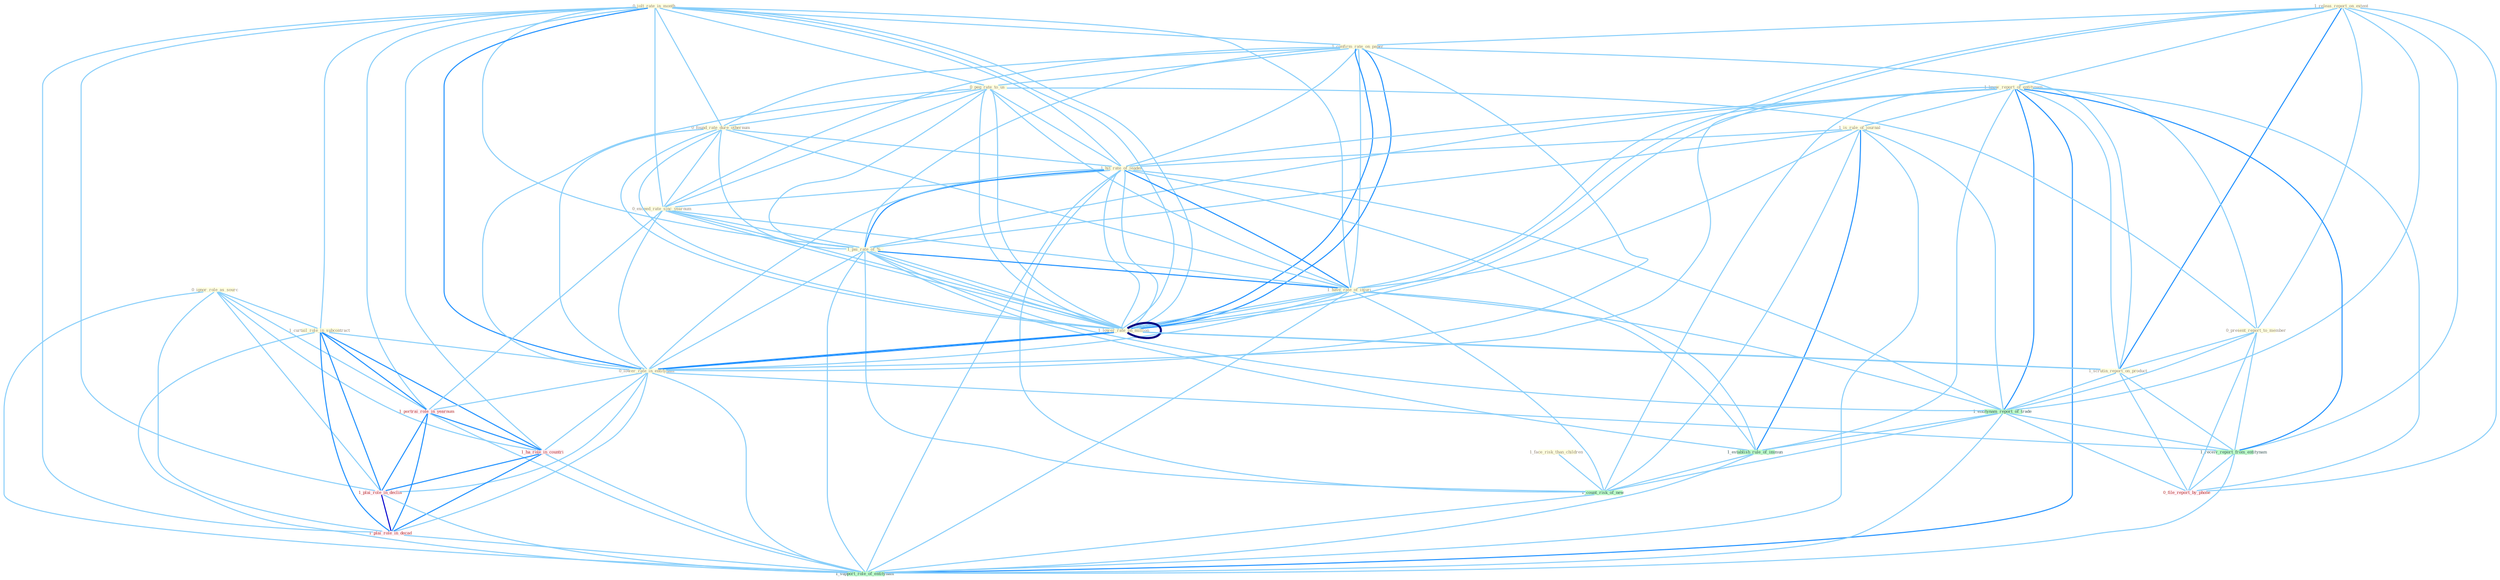 Graph G{ 
    node
    [shape=polygon,style=filled,width=.5,height=.06,color="#BDFCC9",fixedsize=true,fontsize=4,
    fontcolor="#2f4f4f"];
    {node
    [color="#ffffe0", fontcolor="#8b7d6b"] "0_jolt_rate_in_month " "1_releas_report_on_extent " "1_confirm_rate_on_paper " "0_ignor_role_as_sourc " "1_know_report_of_entitynam " "0_peg_rate_to_us " "0_found_rate_dure_othernum " "1_is_rule_of_journal " "0_present_report_to_member " "1_face_risk_than_children " "1_curtail_role_in_subcontract " "1_hit_rate_of_leader " "0_exceed_rate_sinc_yearnum " "1_pai_rate_of_% " "1_have_rate_of_injuri " "1_lower_rate_on_million " "1_scrutin_report_on_product " "0_lower_rate_in_entitynam "}
{node [color="#fff0f5", fontcolor="#b22222"] "1_portrai_role_in_yearnum " "1_ha_role_in_countri " "1_plai_role_in_declin " "1_plai_role_in_decad " "0_file_report_by_phone "}
edge [color="#B0E2FF"];

	"0_jolt_rate_in_month " -- "1_confirm_rate_on_paper " [w="1", color="#87cefa" ];
	"0_jolt_rate_in_month " -- "0_peg_rate_to_us " [w="1", color="#87cefa" ];
	"0_jolt_rate_in_month " -- "0_found_rate_dure_othernum " [w="1", color="#87cefa" ];
	"0_jolt_rate_in_month " -- "1_curtail_role_in_subcontract " [w="1", color="#87cefa" ];
	"0_jolt_rate_in_month " -- "1_hit_rate_of_leader " [w="1", color="#87cefa" ];
	"0_jolt_rate_in_month " -- "0_exceed_rate_sinc_yearnum " [w="1", color="#87cefa" ];
	"0_jolt_rate_in_month " -- "1_pai_rate_of_% " [w="1", color="#87cefa" ];
	"0_jolt_rate_in_month " -- "1_have_rate_of_injuri " [w="1", color="#87cefa" ];
	"0_jolt_rate_in_month " -- "1_lower_rate_on_million " [w="1", color="#87cefa" ];
	"0_jolt_rate_in_month " -- "0_lower_rate_in_entitynam " [w="2", color="#1e90ff" , len=0.8];
	"0_jolt_rate_in_month " -- "1_portrai_role_in_yearnum " [w="1", color="#87cefa" ];
	"0_jolt_rate_in_month " -- "1_ha_role_in_countri " [w="1", color="#87cefa" ];
	"0_jolt_rate_in_month " -- "1_lower_rate_on_million " [w="1", color="#87cefa" ];
	"0_jolt_rate_in_month " -- "1_plai_role_in_declin " [w="1", color="#87cefa" ];
	"0_jolt_rate_in_month " -- "1_plai_role_in_decad " [w="1", color="#87cefa" ];
	"1_releas_report_on_extent " -- "1_confirm_rate_on_paper " [w="1", color="#87cefa" ];
	"1_releas_report_on_extent " -- "1_know_report_of_entitynam " [w="1", color="#87cefa" ];
	"1_releas_report_on_extent " -- "0_present_report_to_member " [w="1", color="#87cefa" ];
	"1_releas_report_on_extent " -- "1_lower_rate_on_million " [w="1", color="#87cefa" ];
	"1_releas_report_on_extent " -- "1_scrutin_report_on_product " [w="2", color="#1e90ff" , len=0.8];
	"1_releas_report_on_extent " -- "1_lower_rate_on_million " [w="1", color="#87cefa" ];
	"1_releas_report_on_extent " -- "1_entitynam_report_of_trade " [w="1", color="#87cefa" ];
	"1_releas_report_on_extent " -- "1_receiv_report_from_entitynam " [w="1", color="#87cefa" ];
	"1_releas_report_on_extent " -- "0_file_report_by_phone " [w="1", color="#87cefa" ];
	"1_confirm_rate_on_paper " -- "0_peg_rate_to_us " [w="1", color="#87cefa" ];
	"1_confirm_rate_on_paper " -- "0_found_rate_dure_othernum " [w="1", color="#87cefa" ];
	"1_confirm_rate_on_paper " -- "1_hit_rate_of_leader " [w="1", color="#87cefa" ];
	"1_confirm_rate_on_paper " -- "0_exceed_rate_sinc_yearnum " [w="1", color="#87cefa" ];
	"1_confirm_rate_on_paper " -- "1_pai_rate_of_% " [w="1", color="#87cefa" ];
	"1_confirm_rate_on_paper " -- "1_have_rate_of_injuri " [w="1", color="#87cefa" ];
	"1_confirm_rate_on_paper " -- "1_lower_rate_on_million " [w="2", color="#1e90ff" , len=0.8];
	"1_confirm_rate_on_paper " -- "1_scrutin_report_on_product " [w="1", color="#87cefa" ];
	"1_confirm_rate_on_paper " -- "0_lower_rate_in_entitynam " [w="1", color="#87cefa" ];
	"1_confirm_rate_on_paper " -- "1_lower_rate_on_million " [w="2", color="#1e90ff" , len=0.8];
	"0_ignor_role_as_sourc " -- "1_curtail_role_in_subcontract " [w="1", color="#87cefa" ];
	"0_ignor_role_as_sourc " -- "1_portrai_role_in_yearnum " [w="1", color="#87cefa" ];
	"0_ignor_role_as_sourc " -- "1_ha_role_in_countri " [w="1", color="#87cefa" ];
	"0_ignor_role_as_sourc " -- "1_plai_role_in_declin " [w="1", color="#87cefa" ];
	"0_ignor_role_as_sourc " -- "1_plai_role_in_decad " [w="1", color="#87cefa" ];
	"0_ignor_role_as_sourc " -- "1_support_role_of_entitynam " [w="1", color="#87cefa" ];
	"1_know_report_of_entitynam " -- "1_is_rule_of_journal " [w="1", color="#87cefa" ];
	"1_know_report_of_entitynam " -- "0_present_report_to_member " [w="1", color="#87cefa" ];
	"1_know_report_of_entitynam " -- "1_hit_rate_of_leader " [w="1", color="#87cefa" ];
	"1_know_report_of_entitynam " -- "1_pai_rate_of_% " [w="1", color="#87cefa" ];
	"1_know_report_of_entitynam " -- "1_have_rate_of_injuri " [w="1", color="#87cefa" ];
	"1_know_report_of_entitynam " -- "1_scrutin_report_on_product " [w="1", color="#87cefa" ];
	"1_know_report_of_entitynam " -- "0_lower_rate_in_entitynam " [w="1", color="#87cefa" ];
	"1_know_report_of_entitynam " -- "1_entitynam_report_of_trade " [w="2", color="#1e90ff" , len=0.8];
	"1_know_report_of_entitynam " -- "1_receiv_report_from_entitynam " [w="2", color="#1e90ff" , len=0.8];
	"1_know_report_of_entitynam " -- "1_establish_rule_of_immun " [w="1", color="#87cefa" ];
	"1_know_report_of_entitynam " -- "1_count_risk_of_new " [w="1", color="#87cefa" ];
	"1_know_report_of_entitynam " -- "0_file_report_by_phone " [w="1", color="#87cefa" ];
	"1_know_report_of_entitynam " -- "1_support_role_of_entitynam " [w="2", color="#1e90ff" , len=0.8];
	"0_peg_rate_to_us " -- "0_found_rate_dure_othernum " [w="1", color="#87cefa" ];
	"0_peg_rate_to_us " -- "0_present_report_to_member " [w="1", color="#87cefa" ];
	"0_peg_rate_to_us " -- "1_hit_rate_of_leader " [w="1", color="#87cefa" ];
	"0_peg_rate_to_us " -- "0_exceed_rate_sinc_yearnum " [w="1", color="#87cefa" ];
	"0_peg_rate_to_us " -- "1_pai_rate_of_% " [w="1", color="#87cefa" ];
	"0_peg_rate_to_us " -- "1_have_rate_of_injuri " [w="1", color="#87cefa" ];
	"0_peg_rate_to_us " -- "1_lower_rate_on_million " [w="1", color="#87cefa" ];
	"0_peg_rate_to_us " -- "0_lower_rate_in_entitynam " [w="1", color="#87cefa" ];
	"0_peg_rate_to_us " -- "1_lower_rate_on_million " [w="1", color="#87cefa" ];
	"0_found_rate_dure_othernum " -- "1_hit_rate_of_leader " [w="1", color="#87cefa" ];
	"0_found_rate_dure_othernum " -- "0_exceed_rate_sinc_yearnum " [w="1", color="#87cefa" ];
	"0_found_rate_dure_othernum " -- "1_pai_rate_of_% " [w="1", color="#87cefa" ];
	"0_found_rate_dure_othernum " -- "1_have_rate_of_injuri " [w="1", color="#87cefa" ];
	"0_found_rate_dure_othernum " -- "1_lower_rate_on_million " [w="1", color="#87cefa" ];
	"0_found_rate_dure_othernum " -- "0_lower_rate_in_entitynam " [w="1", color="#87cefa" ];
	"0_found_rate_dure_othernum " -- "1_lower_rate_on_million " [w="1", color="#87cefa" ];
	"1_is_rule_of_journal " -- "1_hit_rate_of_leader " [w="1", color="#87cefa" ];
	"1_is_rule_of_journal " -- "1_pai_rate_of_% " [w="1", color="#87cefa" ];
	"1_is_rule_of_journal " -- "1_have_rate_of_injuri " [w="1", color="#87cefa" ];
	"1_is_rule_of_journal " -- "1_entitynam_report_of_trade " [w="1", color="#87cefa" ];
	"1_is_rule_of_journal " -- "1_establish_rule_of_immun " [w="2", color="#1e90ff" , len=0.8];
	"1_is_rule_of_journal " -- "1_count_risk_of_new " [w="1", color="#87cefa" ];
	"1_is_rule_of_journal " -- "1_support_role_of_entitynam " [w="1", color="#87cefa" ];
	"0_present_report_to_member " -- "1_scrutin_report_on_product " [w="1", color="#87cefa" ];
	"0_present_report_to_member " -- "1_entitynam_report_of_trade " [w="1", color="#87cefa" ];
	"0_present_report_to_member " -- "1_receiv_report_from_entitynam " [w="1", color="#87cefa" ];
	"0_present_report_to_member " -- "0_file_report_by_phone " [w="1", color="#87cefa" ];
	"1_face_risk_than_children " -- "1_count_risk_of_new " [w="1", color="#87cefa" ];
	"1_curtail_role_in_subcontract " -- "0_lower_rate_in_entitynam " [w="1", color="#87cefa" ];
	"1_curtail_role_in_subcontract " -- "1_portrai_role_in_yearnum " [w="2", color="#1e90ff" , len=0.8];
	"1_curtail_role_in_subcontract " -- "1_ha_role_in_countri " [w="2", color="#1e90ff" , len=0.8];
	"1_curtail_role_in_subcontract " -- "1_plai_role_in_declin " [w="2", color="#1e90ff" , len=0.8];
	"1_curtail_role_in_subcontract " -- "1_plai_role_in_decad " [w="2", color="#1e90ff" , len=0.8];
	"1_curtail_role_in_subcontract " -- "1_support_role_of_entitynam " [w="1", color="#87cefa" ];
	"1_hit_rate_of_leader " -- "0_exceed_rate_sinc_yearnum " [w="1", color="#87cefa" ];
	"1_hit_rate_of_leader " -- "1_pai_rate_of_% " [w="2", color="#1e90ff" , len=0.8];
	"1_hit_rate_of_leader " -- "1_have_rate_of_injuri " [w="2", color="#1e90ff" , len=0.8];
	"1_hit_rate_of_leader " -- "1_lower_rate_on_million " [w="1", color="#87cefa" ];
	"1_hit_rate_of_leader " -- "0_lower_rate_in_entitynam " [w="1", color="#87cefa" ];
	"1_hit_rate_of_leader " -- "1_lower_rate_on_million " [w="1", color="#87cefa" ];
	"1_hit_rate_of_leader " -- "1_entitynam_report_of_trade " [w="1", color="#87cefa" ];
	"1_hit_rate_of_leader " -- "1_establish_rule_of_immun " [w="1", color="#87cefa" ];
	"1_hit_rate_of_leader " -- "1_count_risk_of_new " [w="1", color="#87cefa" ];
	"1_hit_rate_of_leader " -- "1_support_role_of_entitynam " [w="1", color="#87cefa" ];
	"0_exceed_rate_sinc_yearnum " -- "1_pai_rate_of_% " [w="1", color="#87cefa" ];
	"0_exceed_rate_sinc_yearnum " -- "1_have_rate_of_injuri " [w="1", color="#87cefa" ];
	"0_exceed_rate_sinc_yearnum " -- "1_lower_rate_on_million " [w="1", color="#87cefa" ];
	"0_exceed_rate_sinc_yearnum " -- "0_lower_rate_in_entitynam " [w="1", color="#87cefa" ];
	"0_exceed_rate_sinc_yearnum " -- "1_portrai_role_in_yearnum " [w="1", color="#87cefa" ];
	"0_exceed_rate_sinc_yearnum " -- "1_lower_rate_on_million " [w="1", color="#87cefa" ];
	"1_pai_rate_of_% " -- "1_have_rate_of_injuri " [w="2", color="#1e90ff" , len=0.8];
	"1_pai_rate_of_% " -- "1_lower_rate_on_million " [w="1", color="#87cefa" ];
	"1_pai_rate_of_% " -- "0_lower_rate_in_entitynam " [w="1", color="#87cefa" ];
	"1_pai_rate_of_% " -- "1_lower_rate_on_million " [w="1", color="#87cefa" ];
	"1_pai_rate_of_% " -- "1_entitynam_report_of_trade " [w="1", color="#87cefa" ];
	"1_pai_rate_of_% " -- "1_establish_rule_of_immun " [w="1", color="#87cefa" ];
	"1_pai_rate_of_% " -- "1_count_risk_of_new " [w="1", color="#87cefa" ];
	"1_pai_rate_of_% " -- "1_support_role_of_entitynam " [w="1", color="#87cefa" ];
	"1_have_rate_of_injuri " -- "1_lower_rate_on_million " [w="1", color="#87cefa" ];
	"1_have_rate_of_injuri " -- "0_lower_rate_in_entitynam " [w="1", color="#87cefa" ];
	"1_have_rate_of_injuri " -- "1_lower_rate_on_million " [w="1", color="#87cefa" ];
	"1_have_rate_of_injuri " -- "1_entitynam_report_of_trade " [w="1", color="#87cefa" ];
	"1_have_rate_of_injuri " -- "1_establish_rule_of_immun " [w="1", color="#87cefa" ];
	"1_have_rate_of_injuri " -- "1_count_risk_of_new " [w="1", color="#87cefa" ];
	"1_have_rate_of_injuri " -- "1_support_role_of_entitynam " [w="1", color="#87cefa" ];
	"1_lower_rate_on_million " -- "1_scrutin_report_on_product " [w="1", color="#87cefa" ];
	"1_lower_rate_on_million " -- "0_lower_rate_in_entitynam " [w="2", color="#1e90ff" , len=0.8];
	"1_lower_rate_on_million " -- "1_lower_rate_on_million " [w="4", style=bold, color="#000080", len=0.4];
	"1_scrutin_report_on_product " -- "1_lower_rate_on_million " [w="1", color="#87cefa" ];
	"1_scrutin_report_on_product " -- "1_entitynam_report_of_trade " [w="1", color="#87cefa" ];
	"1_scrutin_report_on_product " -- "1_receiv_report_from_entitynam " [w="1", color="#87cefa" ];
	"1_scrutin_report_on_product " -- "0_file_report_by_phone " [w="1", color="#87cefa" ];
	"0_lower_rate_in_entitynam " -- "1_portrai_role_in_yearnum " [w="1", color="#87cefa" ];
	"0_lower_rate_in_entitynam " -- "1_ha_role_in_countri " [w="1", color="#87cefa" ];
	"0_lower_rate_in_entitynam " -- "1_lower_rate_on_million " [w="2", color="#1e90ff" , len=0.8];
	"0_lower_rate_in_entitynam " -- "1_receiv_report_from_entitynam " [w="1", color="#87cefa" ];
	"0_lower_rate_in_entitynam " -- "1_plai_role_in_declin " [w="1", color="#87cefa" ];
	"0_lower_rate_in_entitynam " -- "1_plai_role_in_decad " [w="1", color="#87cefa" ];
	"0_lower_rate_in_entitynam " -- "1_support_role_of_entitynam " [w="1", color="#87cefa" ];
	"1_portrai_role_in_yearnum " -- "1_ha_role_in_countri " [w="2", color="#1e90ff" , len=0.8];
	"1_portrai_role_in_yearnum " -- "1_plai_role_in_declin " [w="2", color="#1e90ff" , len=0.8];
	"1_portrai_role_in_yearnum " -- "1_plai_role_in_decad " [w="2", color="#1e90ff" , len=0.8];
	"1_portrai_role_in_yearnum " -- "1_support_role_of_entitynam " [w="1", color="#87cefa" ];
	"1_ha_role_in_countri " -- "1_plai_role_in_declin " [w="2", color="#1e90ff" , len=0.8];
	"1_ha_role_in_countri " -- "1_plai_role_in_decad " [w="2", color="#1e90ff" , len=0.8];
	"1_ha_role_in_countri " -- "1_support_role_of_entitynam " [w="1", color="#87cefa" ];
	"1_entitynam_report_of_trade " -- "1_receiv_report_from_entitynam " [w="1", color="#87cefa" ];
	"1_entitynam_report_of_trade " -- "1_establish_rule_of_immun " [w="1", color="#87cefa" ];
	"1_entitynam_report_of_trade " -- "1_count_risk_of_new " [w="1", color="#87cefa" ];
	"1_entitynam_report_of_trade " -- "0_file_report_by_phone " [w="1", color="#87cefa" ];
	"1_entitynam_report_of_trade " -- "1_support_role_of_entitynam " [w="1", color="#87cefa" ];
	"1_receiv_report_from_entitynam " -- "0_file_report_by_phone " [w="1", color="#87cefa" ];
	"1_receiv_report_from_entitynam " -- "1_support_role_of_entitynam " [w="1", color="#87cefa" ];
	"1_plai_role_in_declin " -- "1_plai_role_in_decad " [w="3", color="#0000cd" , len=0.6];
	"1_plai_role_in_declin " -- "1_support_role_of_entitynam " [w="1", color="#87cefa" ];
	"1_establish_rule_of_immun " -- "1_count_risk_of_new " [w="1", color="#87cefa" ];
	"1_establish_rule_of_immun " -- "1_support_role_of_entitynam " [w="1", color="#87cefa" ];
	"1_count_risk_of_new " -- "1_support_role_of_entitynam " [w="1", color="#87cefa" ];
	"1_plai_role_in_decad " -- "1_support_role_of_entitynam " [w="1", color="#87cefa" ];
}